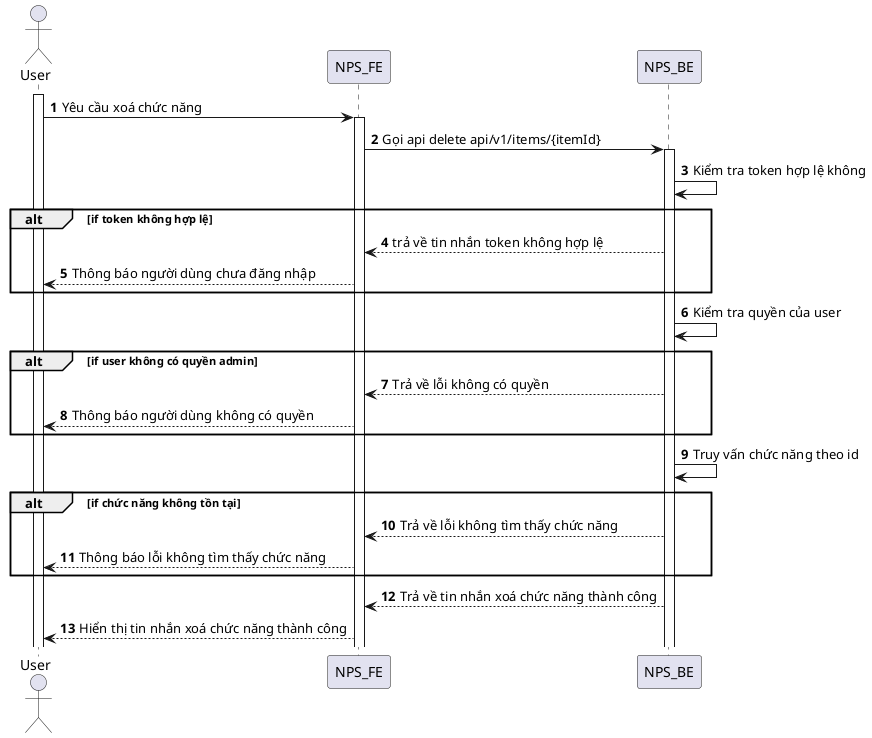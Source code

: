 @startuml
autonumber
actor User
activate User
User -> NPS_FE: Yêu cầu xoá chức năng
activate NPS_FE
NPS_FE -> NPS_BE: Gọi api delete api/v1/items/{itemId}
activate NPS_BE
NPS_BE -> NPS_BE: Kiểm tra token hợp lệ không
alt if token không hợp lệ
NPS_BE --> NPS_FE: trả về tin nhắn token không hợp lệ
NPS_FE --> User: Thông báo người dùng chưa đăng nhập
end
NPS_BE -> NPS_BE: Kiểm tra quyền của user
alt if user không có quyền admin
NPS_BE --> NPS_FE: Trả về lỗi không có quyền
NPS_FE --> User: Thông báo người dùng không có quyền
end
NPS_BE -> NPS_BE: Truy vấn chức năng theo id
alt if chức năng không tồn tại
NPS_BE --> NPS_FE: Trả về lỗi không tìm thấy chức năng
NPS_FE --> User: Thông báo lỗi không tìm thấy chức năng
end
NPS_BE --> NPS_FE: Trả về tin nhắn xoá chức năng thành công
NPS_FE --> User: Hiển thị tin nhắn xoá chức năng thành công
@enduml
